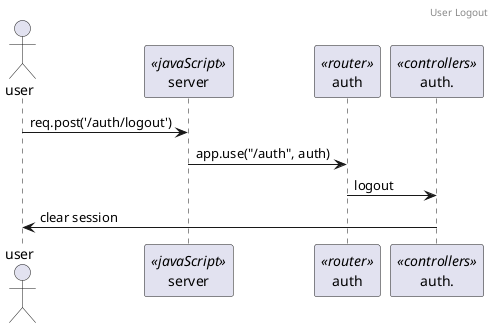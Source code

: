 @startuml

header User Logout

actor user
participant server <<javaScript>>
participant auth <<router>>
participant auth. <<controllers>>

user -> server : req.post('/auth/logout')
server -> auth : app.use("/auth", auth)
auth -> auth. : logout
auth. -> user : clear session

@enduml
